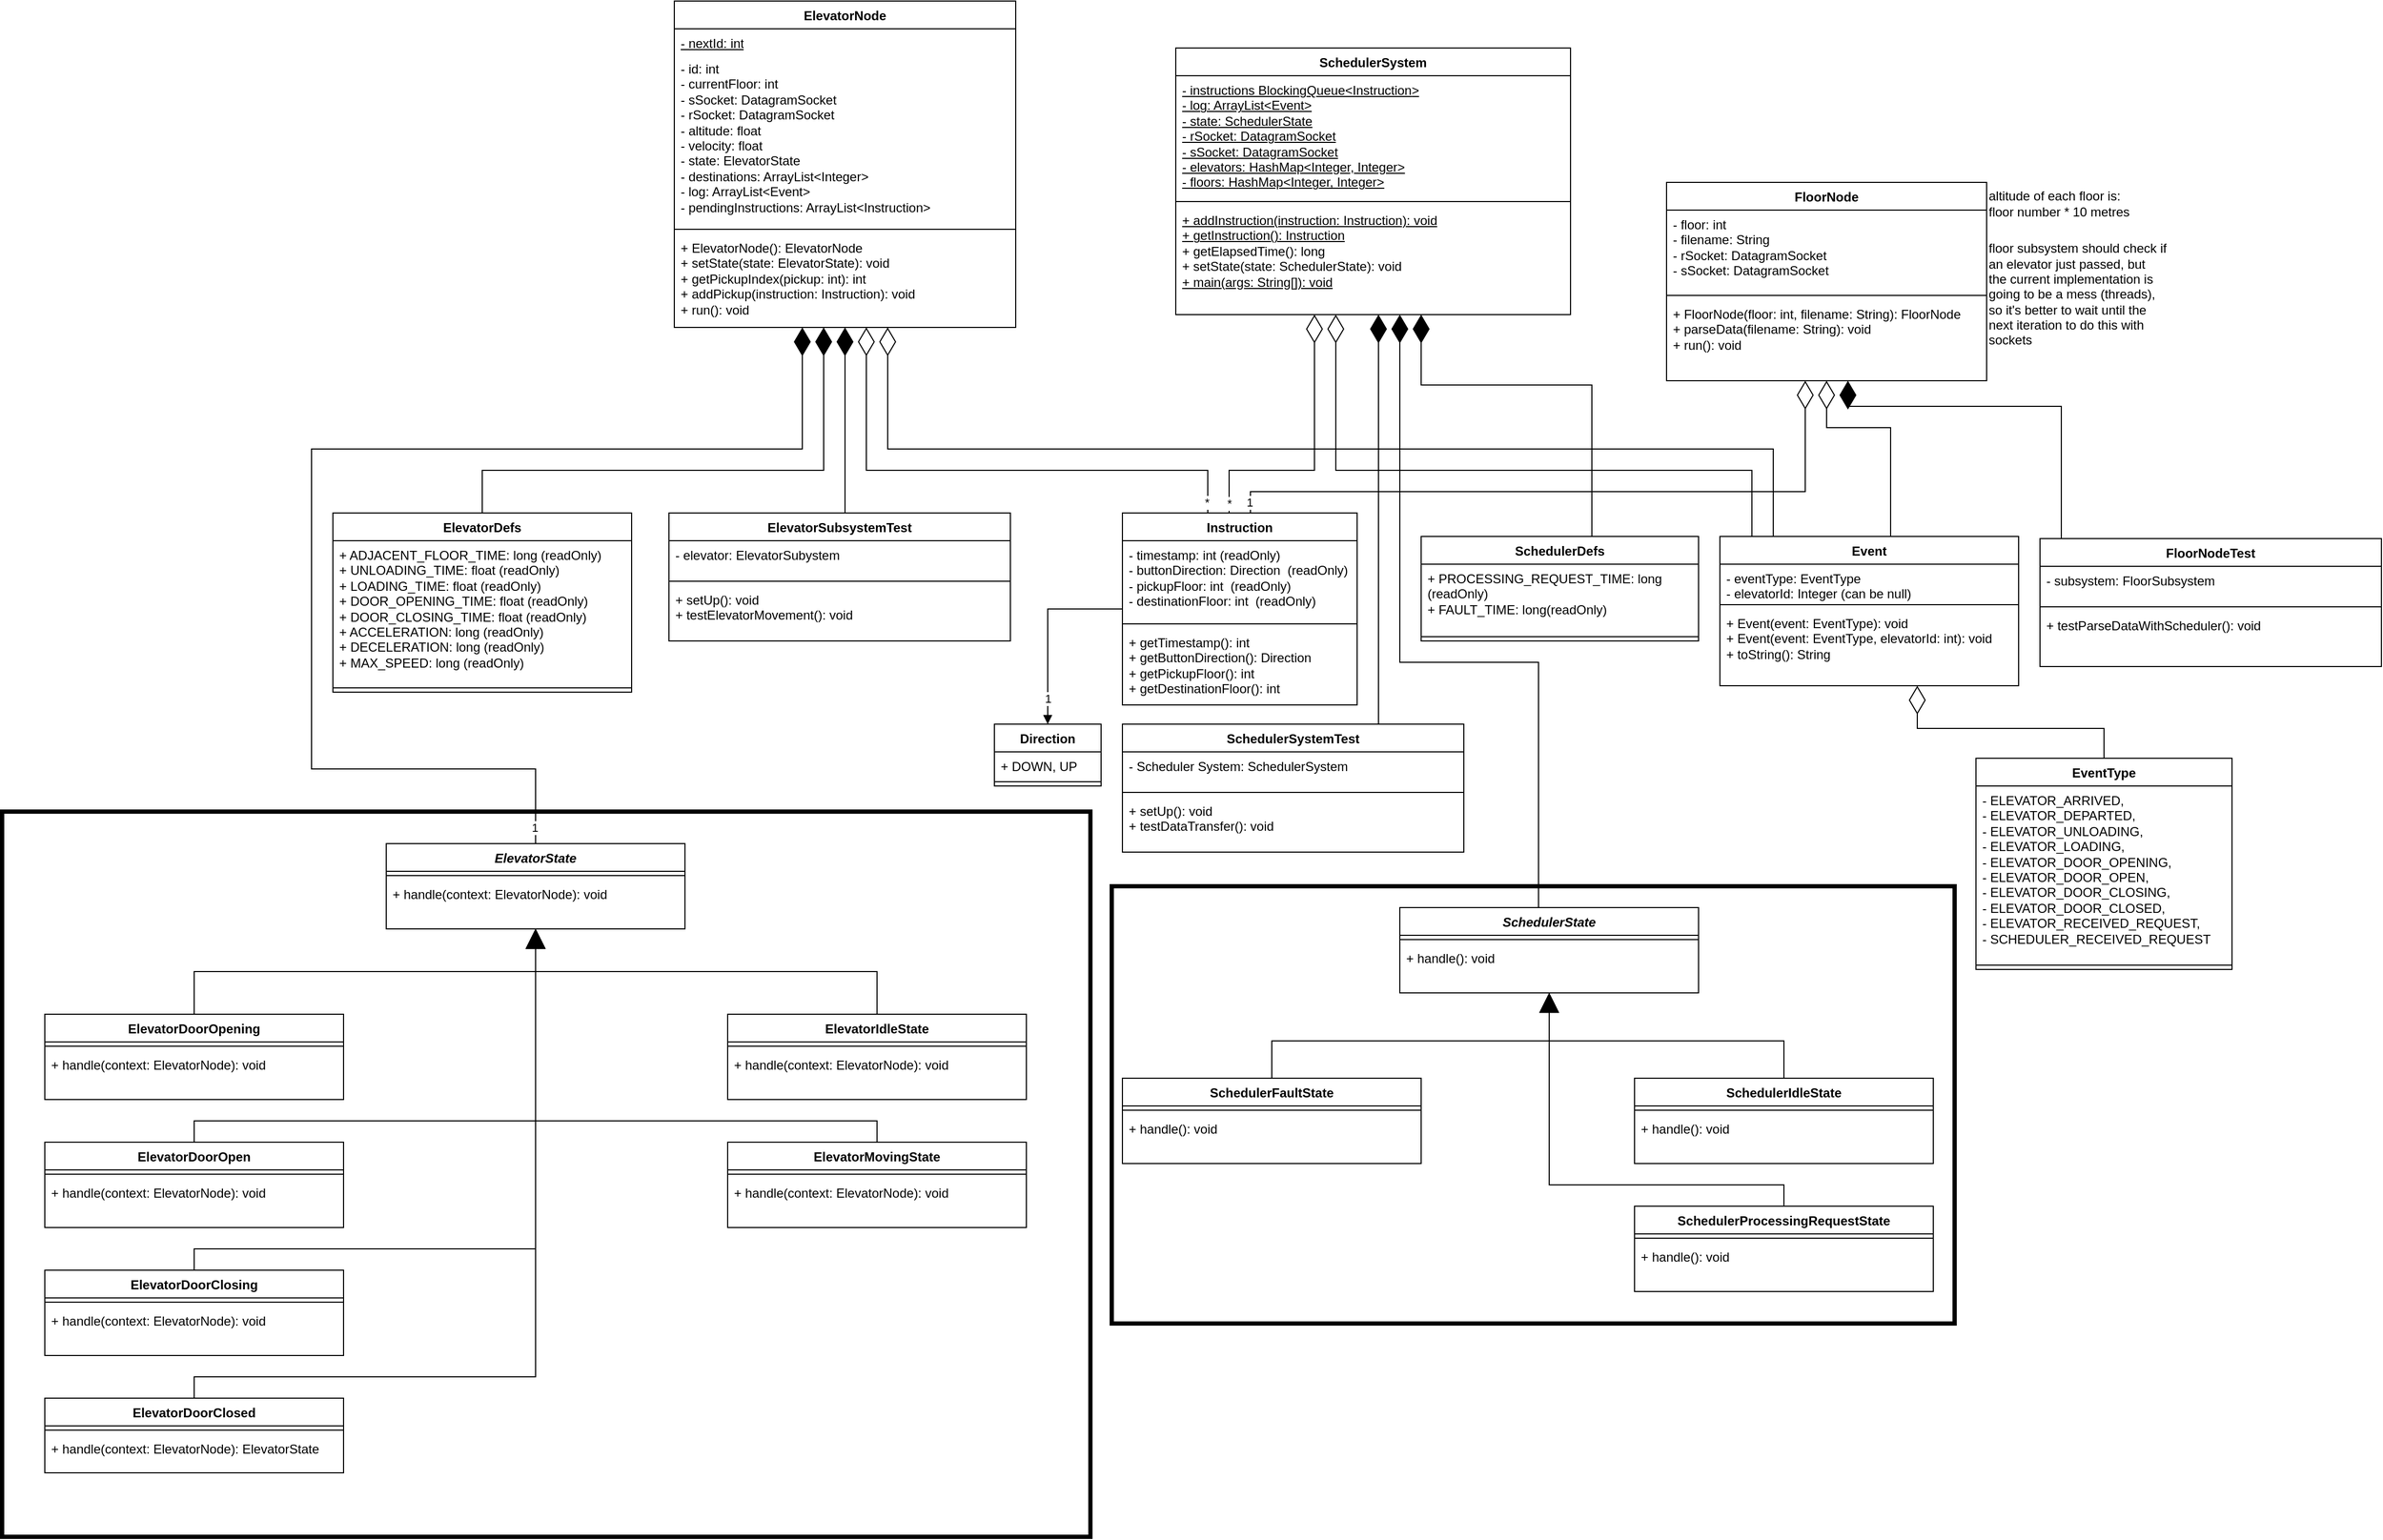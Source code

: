 <mxfile version="23.1.5" type="device">
  <diagram name="Page-1" id="W-hvJWC9LnS0oZOQdCDl">
    <mxGraphModel dx="1619" dy="878" grid="1" gridSize="10" guides="1" tooltips="1" connect="1" arrows="1" fold="1" page="0" pageScale="1" pageWidth="850" pageHeight="1100" math="0" shadow="0">
      <root>
        <mxCell id="0" />
        <mxCell id="1" parent="0" />
        <mxCell id="JZciVl0iC011m3xnHKb6-115" value="" style="rounded=0;whiteSpace=wrap;html=1;fontColor=default;fillColor=none;strokeWidth=4;" parent="1" vertex="1">
          <mxGeometry x="390" y="790" width="790" height="410" as="geometry" />
        </mxCell>
        <mxCell id="JZciVl0iC011m3xnHKb6-93" value="" style="rounded=0;whiteSpace=wrap;html=1;fontColor=default;fillColor=none;strokeWidth=4;" parent="1" vertex="1">
          <mxGeometry x="-650" y="720" width="1020" height="680" as="geometry" />
        </mxCell>
        <mxCell id="OUGzcpc-ft89BkLeORVE-1" value="ElevatorNode" style="swimlane;fontStyle=1;align=center;verticalAlign=top;childLayout=stackLayout;horizontal=1;startSize=26;horizontalStack=0;resizeParent=1;resizeParentMax=0;resizeLast=0;collapsible=1;marginBottom=0;whiteSpace=wrap;html=1;" parent="1" vertex="1">
          <mxGeometry x="-20" y="-40" width="320" height="306" as="geometry" />
        </mxCell>
        <mxCell id="JZciVl0iC011m3xnHKb6-45" value="- nextId: int" style="text;strokeColor=none;fillColor=none;align=left;verticalAlign=top;spacingLeft=4;spacingRight=4;overflow=hidden;rotatable=0;points=[[0,0.5],[1,0.5]];portConstraint=eastwest;whiteSpace=wrap;html=1;fontStyle=4" parent="OUGzcpc-ft89BkLeORVE-1" vertex="1">
          <mxGeometry y="26" width="320" height="24" as="geometry" />
        </mxCell>
        <mxCell id="OUGzcpc-ft89BkLeORVE-2" value="- id: int&lt;br&gt;- currentFloor: int&lt;br&gt;- sSocket: DatagramSocket&lt;br&gt;- rSocket: DatagramSocket&lt;br&gt;- altitude: float&lt;br&gt;- velocity: float&lt;br&gt;- state: ElevatorState&lt;br&gt;- destinations: ArrayList&amp;lt;Integer&amp;gt;&lt;br&gt;- log: ArrayList&amp;lt;Event&amp;gt;&lt;br&gt;- pendingInstructions: ArrayList&amp;lt;Instruction&amp;gt;" style="text;strokeColor=none;fillColor=none;align=left;verticalAlign=top;spacingLeft=4;spacingRight=4;overflow=hidden;rotatable=0;points=[[0,0.5],[1,0.5]];portConstraint=eastwest;whiteSpace=wrap;html=1;" parent="OUGzcpc-ft89BkLeORVE-1" vertex="1">
          <mxGeometry y="50" width="320" height="160" as="geometry" />
        </mxCell>
        <mxCell id="OUGzcpc-ft89BkLeORVE-3" value="" style="line;strokeWidth=1;fillColor=none;align=left;verticalAlign=middle;spacingTop=-1;spacingLeft=3;spacingRight=3;rotatable=0;labelPosition=right;points=[];portConstraint=eastwest;strokeColor=inherit;" parent="OUGzcpc-ft89BkLeORVE-1" vertex="1">
          <mxGeometry y="210" width="320" height="8" as="geometry" />
        </mxCell>
        <mxCell id="OUGzcpc-ft89BkLeORVE-4" value="+ ElevatorNode(): ElevatorNode&lt;br&gt;+ setState(state: ElevatorState): void&lt;br&gt;+ getPickupIndex(pickup: int): int&lt;br&gt;+ addPickup(instruction: Instruction): void&lt;br&gt;+ run(): void" style="text;strokeColor=none;fillColor=none;align=left;verticalAlign=top;spacingLeft=4;spacingRight=4;overflow=hidden;rotatable=0;points=[[0,0.5],[1,0.5]];portConstraint=eastwest;whiteSpace=wrap;html=1;" parent="OUGzcpc-ft89BkLeORVE-1" vertex="1">
          <mxGeometry y="218" width="320" height="88" as="geometry" />
        </mxCell>
        <mxCell id="OUGzcpc-ft89BkLeORVE-5" value="SchedulerSystem" style="swimlane;fontStyle=1;align=center;verticalAlign=top;childLayout=stackLayout;horizontal=1;startSize=26;horizontalStack=0;resizeParent=1;resizeParentMax=0;resizeLast=0;collapsible=1;marginBottom=0;whiteSpace=wrap;html=1;" parent="1" vertex="1">
          <mxGeometry x="450" y="4" width="370" height="250" as="geometry" />
        </mxCell>
        <mxCell id="OUGzcpc-ft89BkLeORVE-6" value="&lt;u&gt;- instructions BlockingQueue&amp;lt;Instruction&lt;/u&gt;&lt;u&gt;&amp;gt;&lt;br&gt;- log: ArrayList&amp;lt;Event&amp;gt;&lt;br&gt;- state: SchedulerState&lt;br&gt;- rSocket: DatagramSocket&lt;br&gt;- sSocket: DatagramSocket&lt;br&gt;- elevators: HashMap&amp;lt;Integer, Integer&amp;gt;&lt;br&gt;- floors: HashMap&amp;lt;Integer, Integer&amp;gt;&lt;br&gt;&lt;/u&gt;" style="text;strokeColor=none;fillColor=none;align=left;verticalAlign=top;spacingLeft=4;spacingRight=4;overflow=hidden;rotatable=0;points=[[0,0.5],[1,0.5]];portConstraint=eastwest;whiteSpace=wrap;html=1;" parent="OUGzcpc-ft89BkLeORVE-5" vertex="1">
          <mxGeometry y="26" width="370" height="114" as="geometry" />
        </mxCell>
        <mxCell id="OUGzcpc-ft89BkLeORVE-7" value="" style="line;strokeWidth=1;fillColor=none;align=left;verticalAlign=middle;spacingTop=-1;spacingLeft=3;spacingRight=3;rotatable=0;labelPosition=right;points=[];portConstraint=eastwest;strokeColor=inherit;" parent="OUGzcpc-ft89BkLeORVE-5" vertex="1">
          <mxGeometry y="140" width="370" height="8" as="geometry" />
        </mxCell>
        <mxCell id="OUGzcpc-ft89BkLeORVE-8" value="&lt;u&gt;+ addInstruction(instruction: Instruction): void&lt;/u&gt;&lt;br&gt;&lt;u&gt;+ getInstruction(): Instruction&lt;/u&gt;&lt;br&gt;+ getElapsedTime(): long&lt;br&gt;+ setState(state: SchedulerState): void&lt;br&gt;&lt;u&gt;+ main(args: String[]): void&lt;/u&gt;" style="text;strokeColor=none;fillColor=none;align=left;verticalAlign=top;spacingLeft=4;spacingRight=4;overflow=hidden;rotatable=0;points=[[0,0.5],[1,0.5]];portConstraint=eastwest;whiteSpace=wrap;html=1;" parent="OUGzcpc-ft89BkLeORVE-5" vertex="1">
          <mxGeometry y="148" width="370" height="102" as="geometry" />
        </mxCell>
        <mxCell id="OUGzcpc-ft89BkLeORVE-9" value="FloorNode" style="swimlane;fontStyle=1;align=center;verticalAlign=top;childLayout=stackLayout;horizontal=1;startSize=26;horizontalStack=0;resizeParent=1;resizeParentMax=0;resizeLast=0;collapsible=1;marginBottom=0;whiteSpace=wrap;html=1;" parent="1" vertex="1">
          <mxGeometry x="910" y="130" width="300" height="186" as="geometry" />
        </mxCell>
        <mxCell id="CccvZBvPhkPoPK1yr44a-7" value="- floor: int&lt;br&gt;- filename: String&lt;br&gt;- rSocket: DatagramSocket&lt;br&gt;- sSocket: DatagramSocket" style="text;strokeColor=none;fillColor=none;align=left;verticalAlign=top;spacingLeft=4;spacingRight=4;overflow=hidden;rotatable=0;points=[[0,0.5],[1,0.5]];portConstraint=eastwest;whiteSpace=wrap;html=1;" parent="OUGzcpc-ft89BkLeORVE-9" vertex="1">
          <mxGeometry y="26" width="300" height="76" as="geometry" />
        </mxCell>
        <mxCell id="OUGzcpc-ft89BkLeORVE-11" value="" style="line;strokeWidth=1;fillColor=none;align=left;verticalAlign=middle;spacingTop=-1;spacingLeft=3;spacingRight=3;rotatable=0;labelPosition=right;points=[];portConstraint=eastwest;strokeColor=inherit;" parent="OUGzcpc-ft89BkLeORVE-9" vertex="1">
          <mxGeometry y="102" width="300" height="8" as="geometry" />
        </mxCell>
        <mxCell id="OUGzcpc-ft89BkLeORVE-12" value="+&amp;nbsp;FloorNode(floor: int, filename: String): FloorNode&lt;br&gt;+ parseData(filename: String): void&lt;br&gt;+ run(): void" style="text;strokeColor=none;fillColor=none;align=left;verticalAlign=top;spacingLeft=4;spacingRight=4;overflow=hidden;rotatable=0;points=[[0,0.5],[1,0.5]];portConstraint=eastwest;whiteSpace=wrap;html=1;" parent="OUGzcpc-ft89BkLeORVE-9" vertex="1">
          <mxGeometry y="110" width="300" height="76" as="geometry" />
        </mxCell>
        <mxCell id="OUGzcpc-ft89BkLeORVE-13" value="SchedulerSystemTest" style="swimlane;fontStyle=1;align=center;verticalAlign=top;childLayout=stackLayout;horizontal=1;startSize=26;horizontalStack=0;resizeParent=1;resizeParentMax=0;resizeLast=0;collapsible=1;marginBottom=0;whiteSpace=wrap;html=1;" parent="1" vertex="1">
          <mxGeometry x="400" y="638" width="320" height="120" as="geometry" />
        </mxCell>
        <mxCell id="OUGzcpc-ft89BkLeORVE-14" value="- Scheduler System: SchedulerSystem" style="text;strokeColor=none;fillColor=none;align=left;verticalAlign=top;spacingLeft=4;spacingRight=4;overflow=hidden;rotatable=0;points=[[0,0.5],[1,0.5]];portConstraint=eastwest;whiteSpace=wrap;html=1;" parent="OUGzcpc-ft89BkLeORVE-13" vertex="1">
          <mxGeometry y="26" width="320" height="34" as="geometry" />
        </mxCell>
        <mxCell id="OUGzcpc-ft89BkLeORVE-15" value="" style="line;strokeWidth=1;fillColor=none;align=left;verticalAlign=middle;spacingTop=-1;spacingLeft=3;spacingRight=3;rotatable=0;labelPosition=right;points=[];portConstraint=eastwest;strokeColor=inherit;" parent="OUGzcpc-ft89BkLeORVE-13" vertex="1">
          <mxGeometry y="60" width="320" height="8" as="geometry" />
        </mxCell>
        <mxCell id="OUGzcpc-ft89BkLeORVE-16" value="+ setUp(): void&lt;br&gt;+ testDataTransfer(): void" style="text;strokeColor=none;fillColor=none;align=left;verticalAlign=top;spacingLeft=4;spacingRight=4;overflow=hidden;rotatable=0;points=[[0,0.5],[1,0.5]];portConstraint=eastwest;whiteSpace=wrap;html=1;" parent="OUGzcpc-ft89BkLeORVE-13" vertex="1">
          <mxGeometry y="68" width="320" height="52" as="geometry" />
        </mxCell>
        <mxCell id="JZciVl0iC011m3xnHKb6-92" style="edgeStyle=orthogonalEdgeStyle;rounded=0;orthogonalLoop=1;jettySize=auto;html=1;fontColor=default;endArrow=diamondThin;endFill=1;endSize=24;" parent="1" source="OUGzcpc-ft89BkLeORVE-18" target="OUGzcpc-ft89BkLeORVE-9" edge="1">
          <mxGeometry relative="1" as="geometry">
            <Array as="points">
              <mxPoint x="1280" y="340" />
              <mxPoint x="1080" y="340" />
            </Array>
          </mxGeometry>
        </mxCell>
        <mxCell id="OUGzcpc-ft89BkLeORVE-18" value="FloorNodeTest" style="swimlane;fontStyle=1;align=center;verticalAlign=top;childLayout=stackLayout;horizontal=1;startSize=26;horizontalStack=0;resizeParent=1;resizeParentMax=0;resizeLast=0;collapsible=1;marginBottom=0;whiteSpace=wrap;html=1;" parent="1" vertex="1">
          <mxGeometry x="1260" y="464" width="320" height="120" as="geometry" />
        </mxCell>
        <mxCell id="OUGzcpc-ft89BkLeORVE-19" value="- subsystem: FloorSubsystem" style="text;strokeColor=none;fillColor=none;align=left;verticalAlign=top;spacingLeft=4;spacingRight=4;overflow=hidden;rotatable=0;points=[[0,0.5],[1,0.5]];portConstraint=eastwest;whiteSpace=wrap;html=1;" parent="OUGzcpc-ft89BkLeORVE-18" vertex="1">
          <mxGeometry y="26" width="320" height="34" as="geometry" />
        </mxCell>
        <mxCell id="OUGzcpc-ft89BkLeORVE-20" value="" style="line;strokeWidth=1;fillColor=none;align=left;verticalAlign=middle;spacingTop=-1;spacingLeft=3;spacingRight=3;rotatable=0;labelPosition=right;points=[];portConstraint=eastwest;strokeColor=inherit;" parent="OUGzcpc-ft89BkLeORVE-18" vertex="1">
          <mxGeometry y="60" width="320" height="8" as="geometry" />
        </mxCell>
        <mxCell id="OUGzcpc-ft89BkLeORVE-21" value="+ testParseDataWithScheduler(): void" style="text;strokeColor=none;fillColor=none;align=left;verticalAlign=top;spacingLeft=4;spacingRight=4;overflow=hidden;rotatable=0;points=[[0,0.5],[1,0.5]];portConstraint=eastwest;whiteSpace=wrap;html=1;" parent="OUGzcpc-ft89BkLeORVE-18" vertex="1">
          <mxGeometry y="68" width="320" height="52" as="geometry" />
        </mxCell>
        <mxCell id="OUGzcpc-ft89BkLeORVE-22" value="ElevatorSubsystemTest" style="swimlane;fontStyle=1;align=center;verticalAlign=top;childLayout=stackLayout;horizontal=1;startSize=26;horizontalStack=0;resizeParent=1;resizeParentMax=0;resizeLast=0;collapsible=1;marginBottom=0;whiteSpace=wrap;html=1;" parent="1" vertex="1">
          <mxGeometry x="-25" y="440" width="320" height="120" as="geometry" />
        </mxCell>
        <mxCell id="OUGzcpc-ft89BkLeORVE-23" value="- elevator: ElevatorSubystem" style="text;strokeColor=none;fillColor=none;align=left;verticalAlign=top;spacingLeft=4;spacingRight=4;overflow=hidden;rotatable=0;points=[[0,0.5],[1,0.5]];portConstraint=eastwest;whiteSpace=wrap;html=1;" parent="OUGzcpc-ft89BkLeORVE-22" vertex="1">
          <mxGeometry y="26" width="320" height="34" as="geometry" />
        </mxCell>
        <mxCell id="OUGzcpc-ft89BkLeORVE-24" value="" style="line;strokeWidth=1;fillColor=none;align=left;verticalAlign=middle;spacingTop=-1;spacingLeft=3;spacingRight=3;rotatable=0;labelPosition=right;points=[];portConstraint=eastwest;strokeColor=inherit;" parent="OUGzcpc-ft89BkLeORVE-22" vertex="1">
          <mxGeometry y="60" width="320" height="8" as="geometry" />
        </mxCell>
        <mxCell id="OUGzcpc-ft89BkLeORVE-25" value="+ setUp(): void&lt;br&gt;+ testElevatorMovement(): void" style="text;strokeColor=none;fillColor=none;align=left;verticalAlign=top;spacingLeft=4;spacingRight=4;overflow=hidden;rotatable=0;points=[[0,0.5],[1,0.5]];portConstraint=eastwest;whiteSpace=wrap;html=1;" parent="OUGzcpc-ft89BkLeORVE-22" vertex="1">
          <mxGeometry y="68" width="320" height="52" as="geometry" />
        </mxCell>
        <mxCell id="JZciVl0iC011m3xnHKb6-95" style="edgeStyle=orthogonalEdgeStyle;rounded=0;orthogonalLoop=1;jettySize=auto;html=1;fontColor=default;endArrow=diamondThin;endFill=1;endSize=24;" parent="1" source="JZciVl0iC011m3xnHKb6-1" target="OUGzcpc-ft89BkLeORVE-1" edge="1">
          <mxGeometry relative="1" as="geometry">
            <Array as="points">
              <mxPoint x="-150" y="680" />
              <mxPoint x="-360" y="680" />
              <mxPoint x="-360" y="380" />
              <mxPoint x="100" y="380" />
            </Array>
          </mxGeometry>
        </mxCell>
        <mxCell id="JZciVl0iC011m3xnHKb6-111" value="1" style="edgeLabel;html=1;align=center;verticalAlign=middle;resizable=0;points=[];fontColor=default;" parent="JZciVl0iC011m3xnHKb6-95" vertex="1" connectable="0">
          <mxGeometry x="-0.973" y="1" relative="1" as="geometry">
            <mxPoint as="offset" />
          </mxGeometry>
        </mxCell>
        <mxCell id="JZciVl0iC011m3xnHKb6-1" value="ElevatorState" style="swimlane;fontStyle=3;align=center;verticalAlign=top;childLayout=stackLayout;horizontal=1;startSize=26;horizontalStack=0;resizeParent=1;resizeParentMax=0;resizeLast=0;collapsible=1;marginBottom=0;whiteSpace=wrap;html=1;" parent="1" vertex="1">
          <mxGeometry x="-290" y="750" width="280" height="80" as="geometry" />
        </mxCell>
        <mxCell id="JZciVl0iC011m3xnHKb6-3" value="" style="line;strokeWidth=1;fillColor=none;align=left;verticalAlign=middle;spacingTop=-1;spacingLeft=3;spacingRight=3;rotatable=0;labelPosition=right;points=[];portConstraint=eastwest;strokeColor=inherit;" parent="JZciVl0iC011m3xnHKb6-1" vertex="1">
          <mxGeometry y="26" width="280" height="8" as="geometry" />
        </mxCell>
        <mxCell id="JZciVl0iC011m3xnHKb6-4" value="+ handle(context: ElevatorNode): void" style="text;strokeColor=none;fillColor=none;align=left;verticalAlign=top;spacingLeft=4;spacingRight=4;overflow=hidden;rotatable=0;points=[[0,0.5],[1,0.5]];portConstraint=eastwest;whiteSpace=wrap;html=1;" parent="JZciVl0iC011m3xnHKb6-1" vertex="1">
          <mxGeometry y="34" width="280" height="46" as="geometry" />
        </mxCell>
        <mxCell id="JZciVl0iC011m3xnHKb6-26" style="edgeStyle=orthogonalEdgeStyle;rounded=0;orthogonalLoop=1;jettySize=auto;html=1;endArrow=block;endFill=1;endSize=16;" parent="1" source="JZciVl0iC011m3xnHKb6-5" target="JZciVl0iC011m3xnHKb6-1" edge="1">
          <mxGeometry relative="1" as="geometry">
            <Array as="points">
              <mxPoint x="170" y="870" />
              <mxPoint x="-150" y="870" />
            </Array>
          </mxGeometry>
        </mxCell>
        <mxCell id="JZciVl0iC011m3xnHKb6-5" value="&lt;span style=&quot;font-style: normal;&quot;&gt;ElevatorIdleState&lt;/span&gt;" style="swimlane;fontStyle=3;align=center;verticalAlign=top;childLayout=stackLayout;horizontal=1;startSize=26;horizontalStack=0;resizeParent=1;resizeParentMax=0;resizeLast=0;collapsible=1;marginBottom=0;whiteSpace=wrap;html=1;" parent="1" vertex="1">
          <mxGeometry x="30" y="910" width="280" height="80" as="geometry" />
        </mxCell>
        <mxCell id="JZciVl0iC011m3xnHKb6-6" value="" style="line;strokeWidth=1;fillColor=none;align=left;verticalAlign=middle;spacingTop=-1;spacingLeft=3;spacingRight=3;rotatable=0;labelPosition=right;points=[];portConstraint=eastwest;strokeColor=inherit;" parent="JZciVl0iC011m3xnHKb6-5" vertex="1">
          <mxGeometry y="26" width="280" height="8" as="geometry" />
        </mxCell>
        <mxCell id="JZciVl0iC011m3xnHKb6-7" value="+ handle(context: ElevatorNode): void" style="text;strokeColor=none;fillColor=none;align=left;verticalAlign=top;spacingLeft=4;spacingRight=4;overflow=hidden;rotatable=0;points=[[0,0.5],[1,0.5]];portConstraint=eastwest;whiteSpace=wrap;html=1;" parent="JZciVl0iC011m3xnHKb6-5" vertex="1">
          <mxGeometry y="34" width="280" height="46" as="geometry" />
        </mxCell>
        <mxCell id="JZciVl0iC011m3xnHKb6-31" style="edgeStyle=orthogonalEdgeStyle;rounded=0;orthogonalLoop=1;jettySize=auto;html=1;endArrow=block;endFill=1;endSize=16;" parent="1" source="JZciVl0iC011m3xnHKb6-8" target="JZciVl0iC011m3xnHKb6-1" edge="1">
          <mxGeometry relative="1" as="geometry">
            <Array as="points">
              <mxPoint x="170" y="1010" />
              <mxPoint x="-150" y="1010" />
            </Array>
          </mxGeometry>
        </mxCell>
        <mxCell id="JZciVl0iC011m3xnHKb6-8" value="&lt;span style=&quot;font-style: normal;&quot;&gt;ElevatorMovingState&lt;/span&gt;" style="swimlane;fontStyle=3;align=center;verticalAlign=top;childLayout=stackLayout;horizontal=1;startSize=26;horizontalStack=0;resizeParent=1;resizeParentMax=0;resizeLast=0;collapsible=1;marginBottom=0;whiteSpace=wrap;html=1;" parent="1" vertex="1">
          <mxGeometry x="30" y="1030" width="280" height="80" as="geometry" />
        </mxCell>
        <mxCell id="JZciVl0iC011m3xnHKb6-9" value="" style="line;strokeWidth=1;fillColor=none;align=left;verticalAlign=middle;spacingTop=-1;spacingLeft=3;spacingRight=3;rotatable=0;labelPosition=right;points=[];portConstraint=eastwest;strokeColor=inherit;" parent="JZciVl0iC011m3xnHKb6-8" vertex="1">
          <mxGeometry y="26" width="280" height="8" as="geometry" />
        </mxCell>
        <mxCell id="JZciVl0iC011m3xnHKb6-10" value="+ handle(context: ElevatorNode): void" style="text;strokeColor=none;fillColor=none;align=left;verticalAlign=top;spacingLeft=4;spacingRight=4;overflow=hidden;rotatable=0;points=[[0,0.5],[1,0.5]];portConstraint=eastwest;whiteSpace=wrap;html=1;" parent="JZciVl0iC011m3xnHKb6-8" vertex="1">
          <mxGeometry y="34" width="280" height="46" as="geometry" />
        </mxCell>
        <mxCell id="JZciVl0iC011m3xnHKb6-27" style="edgeStyle=orthogonalEdgeStyle;rounded=0;orthogonalLoop=1;jettySize=auto;html=1;endArrow=block;endFill=1;endSize=16;" parent="1" source="JZciVl0iC011m3xnHKb6-11" target="JZciVl0iC011m3xnHKb6-1" edge="1">
          <mxGeometry relative="1" as="geometry">
            <Array as="points">
              <mxPoint x="-470" y="870" />
              <mxPoint x="-150" y="870" />
            </Array>
          </mxGeometry>
        </mxCell>
        <mxCell id="JZciVl0iC011m3xnHKb6-11" value="&lt;span style=&quot;font-style: normal;&quot;&gt;ElevatorDoorOpening&lt;/span&gt;" style="swimlane;fontStyle=3;align=center;verticalAlign=top;childLayout=stackLayout;horizontal=1;startSize=26;horizontalStack=0;resizeParent=1;resizeParentMax=0;resizeLast=0;collapsible=1;marginBottom=0;whiteSpace=wrap;html=1;" parent="1" vertex="1">
          <mxGeometry x="-610" y="910" width="280" height="80" as="geometry" />
        </mxCell>
        <mxCell id="JZciVl0iC011m3xnHKb6-12" value="" style="line;strokeWidth=1;fillColor=none;align=left;verticalAlign=middle;spacingTop=-1;spacingLeft=3;spacingRight=3;rotatable=0;labelPosition=right;points=[];portConstraint=eastwest;strokeColor=inherit;" parent="JZciVl0iC011m3xnHKb6-11" vertex="1">
          <mxGeometry y="26" width="280" height="8" as="geometry" />
        </mxCell>
        <mxCell id="JZciVl0iC011m3xnHKb6-13" value="+ handle(context: ElevatorNode): void" style="text;strokeColor=none;fillColor=none;align=left;verticalAlign=top;spacingLeft=4;spacingRight=4;overflow=hidden;rotatable=0;points=[[0,0.5],[1,0.5]];portConstraint=eastwest;whiteSpace=wrap;html=1;" parent="JZciVl0iC011m3xnHKb6-11" vertex="1">
          <mxGeometry y="34" width="280" height="46" as="geometry" />
        </mxCell>
        <mxCell id="JZciVl0iC011m3xnHKb6-28" style="edgeStyle=orthogonalEdgeStyle;rounded=0;orthogonalLoop=1;jettySize=auto;html=1;endArrow=block;endFill=1;endSize=16;" parent="1" source="JZciVl0iC011m3xnHKb6-14" target="JZciVl0iC011m3xnHKb6-1" edge="1">
          <mxGeometry relative="1" as="geometry">
            <Array as="points">
              <mxPoint x="-470" y="1010" />
              <mxPoint x="-150" y="1010" />
            </Array>
          </mxGeometry>
        </mxCell>
        <mxCell id="JZciVl0iC011m3xnHKb6-14" value="&lt;span style=&quot;font-style: normal;&quot;&gt;ElevatorDoorOpen&lt;/span&gt;" style="swimlane;fontStyle=3;align=center;verticalAlign=top;childLayout=stackLayout;horizontal=1;startSize=26;horizontalStack=0;resizeParent=1;resizeParentMax=0;resizeLast=0;collapsible=1;marginBottom=0;whiteSpace=wrap;html=1;" parent="1" vertex="1">
          <mxGeometry x="-610" y="1030" width="280" height="80" as="geometry" />
        </mxCell>
        <mxCell id="JZciVl0iC011m3xnHKb6-15" value="" style="line;strokeWidth=1;fillColor=none;align=left;verticalAlign=middle;spacingTop=-1;spacingLeft=3;spacingRight=3;rotatable=0;labelPosition=right;points=[];portConstraint=eastwest;strokeColor=inherit;" parent="JZciVl0iC011m3xnHKb6-14" vertex="1">
          <mxGeometry y="26" width="280" height="8" as="geometry" />
        </mxCell>
        <mxCell id="JZciVl0iC011m3xnHKb6-16" value="+ handle(context: ElevatorNode): void" style="text;strokeColor=none;fillColor=none;align=left;verticalAlign=top;spacingLeft=4;spacingRight=4;overflow=hidden;rotatable=0;points=[[0,0.5],[1,0.5]];portConstraint=eastwest;whiteSpace=wrap;html=1;" parent="JZciVl0iC011m3xnHKb6-14" vertex="1">
          <mxGeometry y="34" width="280" height="46" as="geometry" />
        </mxCell>
        <mxCell id="JZciVl0iC011m3xnHKb6-30" style="edgeStyle=orthogonalEdgeStyle;rounded=0;orthogonalLoop=1;jettySize=auto;html=1;endArrow=block;endFill=1;endSize=16;" parent="1" source="JZciVl0iC011m3xnHKb6-17" target="JZciVl0iC011m3xnHKb6-1" edge="1">
          <mxGeometry relative="1" as="geometry">
            <Array as="points">
              <mxPoint x="-470" y="1130" />
              <mxPoint x="-150" y="1130" />
            </Array>
          </mxGeometry>
        </mxCell>
        <mxCell id="JZciVl0iC011m3xnHKb6-17" value="&lt;span style=&quot;font-style: normal;&quot;&gt;ElevatorDoorClosing&lt;/span&gt;" style="swimlane;fontStyle=3;align=center;verticalAlign=top;childLayout=stackLayout;horizontal=1;startSize=26;horizontalStack=0;resizeParent=1;resizeParentMax=0;resizeLast=0;collapsible=1;marginBottom=0;whiteSpace=wrap;html=1;" parent="1" vertex="1">
          <mxGeometry x="-610" y="1150" width="280" height="80" as="geometry" />
        </mxCell>
        <mxCell id="JZciVl0iC011m3xnHKb6-18" value="" style="line;strokeWidth=1;fillColor=none;align=left;verticalAlign=middle;spacingTop=-1;spacingLeft=3;spacingRight=3;rotatable=0;labelPosition=right;points=[];portConstraint=eastwest;strokeColor=inherit;" parent="JZciVl0iC011m3xnHKb6-17" vertex="1">
          <mxGeometry y="26" width="280" height="8" as="geometry" />
        </mxCell>
        <mxCell id="JZciVl0iC011m3xnHKb6-19" value="+ handle(context: ElevatorNode): void" style="text;strokeColor=none;fillColor=none;align=left;verticalAlign=top;spacingLeft=4;spacingRight=4;overflow=hidden;rotatable=0;points=[[0,0.5],[1,0.5]];portConstraint=eastwest;whiteSpace=wrap;html=1;" parent="JZciVl0iC011m3xnHKb6-17" vertex="1">
          <mxGeometry y="34" width="280" height="46" as="geometry" />
        </mxCell>
        <mxCell id="JZciVl0iC011m3xnHKb6-32" style="edgeStyle=orthogonalEdgeStyle;rounded=0;orthogonalLoop=1;jettySize=auto;html=1;endArrow=block;endFill=1;endSize=16;" parent="1" source="JZciVl0iC011m3xnHKb6-20" target="JZciVl0iC011m3xnHKb6-1" edge="1">
          <mxGeometry relative="1" as="geometry">
            <Array as="points">
              <mxPoint x="-470" y="1250" />
              <mxPoint x="-150" y="1250" />
            </Array>
          </mxGeometry>
        </mxCell>
        <mxCell id="JZciVl0iC011m3xnHKb6-20" value="&lt;span style=&quot;font-style: normal;&quot;&gt;ElevatorDoorClosed&lt;/span&gt;" style="swimlane;fontStyle=3;align=center;verticalAlign=top;childLayout=stackLayout;horizontal=1;startSize=26;horizontalStack=0;resizeParent=1;resizeParentMax=0;resizeLast=0;collapsible=1;marginBottom=0;whiteSpace=wrap;html=1;" parent="1" vertex="1">
          <mxGeometry x="-610" y="1270" width="280" height="70" as="geometry" />
        </mxCell>
        <mxCell id="JZciVl0iC011m3xnHKb6-21" value="" style="line;strokeWidth=1;fillColor=none;align=left;verticalAlign=middle;spacingTop=-1;spacingLeft=3;spacingRight=3;rotatable=0;labelPosition=right;points=[];portConstraint=eastwest;strokeColor=inherit;" parent="JZciVl0iC011m3xnHKb6-20" vertex="1">
          <mxGeometry y="26" width="280" height="8" as="geometry" />
        </mxCell>
        <mxCell id="JZciVl0iC011m3xnHKb6-22" value="+ handle(context: ElevatorNode): ElevatorState" style="text;strokeColor=none;fillColor=none;align=left;verticalAlign=top;spacingLeft=4;spacingRight=4;overflow=hidden;rotatable=0;points=[[0,0.5],[1,0.5]];portConstraint=eastwest;whiteSpace=wrap;html=1;" parent="JZciVl0iC011m3xnHKb6-20" vertex="1">
          <mxGeometry y="34" width="280" height="36" as="geometry" />
        </mxCell>
        <mxCell id="JZciVl0iC011m3xnHKb6-33" value="ElevatorDefs" style="swimlane;fontStyle=1;align=center;verticalAlign=top;childLayout=stackLayout;horizontal=1;startSize=26;horizontalStack=0;resizeParent=1;resizeParentMax=0;resizeLast=0;collapsible=1;marginBottom=0;whiteSpace=wrap;html=1;" parent="1" vertex="1">
          <mxGeometry x="-340" y="440" width="280" height="168" as="geometry" />
        </mxCell>
        <mxCell id="JZciVl0iC011m3xnHKb6-34" value="+ ADJACENT_FLOOR_TIME: long (readOnly)&lt;br&gt;+ UNLOADING_TIME: float (readOnly)&lt;br&gt;+ LOADING_TIME: float (readOnly)&lt;br&gt;+ DOOR_OPENING_TIME: float (readOnly)&lt;br&gt;+ DOOR_CLOSING_TIME: float (readOnly)&lt;br&gt;+ ACCELERATION: long (readOnly)&lt;br&gt;+ DECELERATION: long (readOnly)&lt;br&gt;+ MAX_SPEED: long (readOnly)" style="text;strokeColor=none;fillColor=none;align=left;verticalAlign=top;spacingLeft=4;spacingRight=4;overflow=hidden;rotatable=0;points=[[0,0.5],[1,0.5]];portConstraint=eastwest;whiteSpace=wrap;html=1;" parent="JZciVl0iC011m3xnHKb6-33" vertex="1">
          <mxGeometry y="26" width="280" height="134" as="geometry" />
        </mxCell>
        <mxCell id="JZciVl0iC011m3xnHKb6-35" value="" style="line;strokeWidth=1;fillColor=none;align=left;verticalAlign=middle;spacingTop=-1;spacingLeft=3;spacingRight=3;rotatable=0;labelPosition=right;points=[];portConstraint=eastwest;strokeColor=inherit;" parent="JZciVl0iC011m3xnHKb6-33" vertex="1">
          <mxGeometry y="160" width="280" height="8" as="geometry" />
        </mxCell>
        <mxCell id="JZciVl0iC011m3xnHKb6-46" style="edgeStyle=orthogonalEdgeStyle;rounded=0;orthogonalLoop=1;jettySize=auto;html=1;endArrow=diamondThin;endFill=0;endSize=24;" parent="1" source="JZciVl0iC011m3xnHKb6-41" target="JZciVl0iC011m3xnHKb6-37" edge="1">
          <mxGeometry relative="1" as="geometry">
            <mxPoint x="800" y="632" as="targetPoint" />
            <Array as="points">
              <mxPoint x="1320" y="642" />
              <mxPoint x="1145" y="642" />
            </Array>
          </mxGeometry>
        </mxCell>
        <mxCell id="JZciVl0iC011m3xnHKb6-88" style="edgeStyle=orthogonalEdgeStyle;rounded=0;orthogonalLoop=1;jettySize=auto;html=1;fontColor=none;endArrow=diamondThin;endFill=0;endSize=24;" parent="1" source="JZciVl0iC011m3xnHKb6-37" target="OUGzcpc-ft89BkLeORVE-9" edge="1">
          <mxGeometry relative="1" as="geometry">
            <Array as="points">
              <mxPoint x="1120" y="360" />
              <mxPoint x="1060" y="360" />
            </Array>
          </mxGeometry>
        </mxCell>
        <mxCell id="JZciVl0iC011m3xnHKb6-89" style="edgeStyle=orthogonalEdgeStyle;rounded=0;orthogonalLoop=1;jettySize=auto;html=1;fontColor=none;endArrow=diamondThin;endFill=0;endSize=24;" parent="1" source="JZciVl0iC011m3xnHKb6-37" target="OUGzcpc-ft89BkLeORVE-5" edge="1">
          <mxGeometry relative="1" as="geometry">
            <Array as="points">
              <mxPoint x="990" y="400" />
              <mxPoint x="600" y="400" />
            </Array>
          </mxGeometry>
        </mxCell>
        <mxCell id="JZciVl0iC011m3xnHKb6-90" style="edgeStyle=orthogonalEdgeStyle;rounded=0;orthogonalLoop=1;jettySize=auto;html=1;fontColor=default;endArrow=diamondThin;endFill=0;endSize=24;" parent="1" source="JZciVl0iC011m3xnHKb6-37" target="OUGzcpc-ft89BkLeORVE-1" edge="1">
          <mxGeometry relative="1" as="geometry">
            <Array as="points">
              <mxPoint x="1010" y="380" />
              <mxPoint x="180" y="380" />
            </Array>
          </mxGeometry>
        </mxCell>
        <mxCell id="JZciVl0iC011m3xnHKb6-37" value="Event" style="swimlane;fontStyle=1;align=center;verticalAlign=top;childLayout=stackLayout;horizontal=1;startSize=26;horizontalStack=0;resizeParent=1;resizeParentMax=0;resizeLast=0;collapsible=1;marginBottom=0;whiteSpace=wrap;html=1;" parent="1" vertex="1">
          <mxGeometry x="960" y="462" width="280" height="140" as="geometry" />
        </mxCell>
        <mxCell id="JZciVl0iC011m3xnHKb6-38" value="&lt;span&gt;- eventType: EventType&lt;br&gt;- elevatorId: Integer (can be null)&lt;br&gt;&lt;/span&gt;" style="text;strokeColor=none;fillColor=none;align=left;verticalAlign=top;spacingLeft=4;spacingRight=4;overflow=hidden;rotatable=0;points=[[0,0.5],[1,0.5]];portConstraint=eastwest;whiteSpace=wrap;html=1;fontStyle=0" parent="JZciVl0iC011m3xnHKb6-37" vertex="1">
          <mxGeometry y="26" width="280" height="34" as="geometry" />
        </mxCell>
        <mxCell id="JZciVl0iC011m3xnHKb6-39" value="" style="line;strokeWidth=1;fillColor=none;align=left;verticalAlign=middle;spacingTop=-1;spacingLeft=3;spacingRight=3;rotatable=0;labelPosition=right;points=[];portConstraint=eastwest;strokeColor=inherit;" parent="JZciVl0iC011m3xnHKb6-37" vertex="1">
          <mxGeometry y="60" width="280" height="8" as="geometry" />
        </mxCell>
        <mxCell id="JZciVl0iC011m3xnHKb6-40" value="&lt;span&gt;+ Event(event: EventType): void&lt;br&gt;+ Event(event: EventType, elevatorId: int): void&lt;br&gt;+ toString(): String&lt;br&gt;&lt;/span&gt;" style="text;strokeColor=none;fillColor=none;align=left;verticalAlign=top;spacingLeft=4;spacingRight=4;overflow=hidden;rotatable=0;points=[[0,0.5],[1,0.5]];portConstraint=eastwest;whiteSpace=wrap;html=1;fontStyle=0" parent="JZciVl0iC011m3xnHKb6-37" vertex="1">
          <mxGeometry y="68" width="280" height="72" as="geometry" />
        </mxCell>
        <mxCell id="JZciVl0iC011m3xnHKb6-41" value="EventType" style="swimlane;fontStyle=1;align=center;verticalAlign=top;childLayout=stackLayout;horizontal=1;startSize=26;horizontalStack=0;resizeParent=1;resizeParentMax=0;resizeLast=0;collapsible=1;marginBottom=0;whiteSpace=wrap;html=1;" parent="1" vertex="1">
          <mxGeometry x="1200" y="670" width="240" height="198" as="geometry" />
        </mxCell>
        <mxCell id="JZciVl0iC011m3xnHKb6-42" value="- ELEVATOR_ARRIVED,&lt;br&gt;- ELEVATOR_DEPARTED,&lt;br&gt;- ELEVATOR_UNLOADING,&lt;br&gt;- ELEVATOR_LOADING,&lt;span&gt;&lt;br&gt;- ELEVATOR_DOOR_OPENING,&lt;br&gt;- ELEVATOR_DOOR_OPEN,&lt;br&gt;- ELEVATOR_DOOR_CLOSING,&lt;br&gt;- ELEVATOR_DOOR_CLOSED,&lt;br&gt;- ELEVATOR_RECEIVED_REQUEST,&lt;br&gt;- SCHEDULER_RECEIVED_REQUEST&lt;br&gt;&lt;/span&gt;" style="text;strokeColor=none;fillColor=none;align=left;verticalAlign=top;spacingLeft=4;spacingRight=4;overflow=hidden;rotatable=0;points=[[0,0.5],[1,0.5]];portConstraint=eastwest;whiteSpace=wrap;html=1;fontStyle=0" parent="JZciVl0iC011m3xnHKb6-41" vertex="1">
          <mxGeometry y="26" width="240" height="164" as="geometry" />
        </mxCell>
        <mxCell id="JZciVl0iC011m3xnHKb6-43" value="" style="line;strokeWidth=1;fillColor=none;align=left;verticalAlign=middle;spacingTop=-1;spacingLeft=3;spacingRight=3;rotatable=0;labelPosition=right;points=[];portConstraint=eastwest;strokeColor=inherit;" parent="JZciVl0iC011m3xnHKb6-41" vertex="1">
          <mxGeometry y="190" width="240" height="8" as="geometry" />
        </mxCell>
        <mxCell id="JZciVl0iC011m3xnHKb6-55" value="" style="edgeStyle=orthogonalEdgeStyle;rounded=0;orthogonalLoop=1;jettySize=auto;html=1;endArrow=block;endFill=1;" parent="1" source="JZciVl0iC011m3xnHKb6-47" target="JZciVl0iC011m3xnHKb6-51" edge="1">
          <mxGeometry relative="1" as="geometry">
            <Array as="points">
              <mxPoint x="330" y="530" />
            </Array>
          </mxGeometry>
        </mxCell>
        <mxCell id="JZciVl0iC011m3xnHKb6-81" value="1" style="edgeLabel;html=1;align=center;verticalAlign=middle;resizable=0;points=[];fontColor=default;" parent="JZciVl0iC011m3xnHKb6-55" vertex="1" connectable="0">
          <mxGeometry x="0.215" relative="1" as="geometry">
            <mxPoint y="46" as="offset" />
          </mxGeometry>
        </mxCell>
        <mxCell id="JZciVl0iC011m3xnHKb6-76" style="edgeStyle=orthogonalEdgeStyle;rounded=0;orthogonalLoop=1;jettySize=auto;html=1;fontColor=none;endArrow=diamondThin;endFill=0;endSize=24;" parent="1" source="JZciVl0iC011m3xnHKb6-47" target="OUGzcpc-ft89BkLeORVE-5" edge="1">
          <mxGeometry relative="1" as="geometry">
            <Array as="points">
              <mxPoint x="500" y="400" />
              <mxPoint x="580" y="400" />
            </Array>
          </mxGeometry>
        </mxCell>
        <mxCell id="JZciVl0iC011m3xnHKb6-120" value="*" style="edgeLabel;html=1;align=center;verticalAlign=middle;resizable=0;points=[];fontSize=11;fontFamily=Helvetica;fontColor=default;" parent="JZciVl0iC011m3xnHKb6-76" vertex="1" connectable="0">
          <mxGeometry x="-0.9" y="-2" relative="1" as="geometry">
            <mxPoint x="-2" y="4" as="offset" />
          </mxGeometry>
        </mxCell>
        <mxCell id="JZciVl0iC011m3xnHKb6-78" style="edgeStyle=orthogonalEdgeStyle;rounded=0;orthogonalLoop=1;jettySize=auto;html=1;fontColor=none;endArrow=diamondThin;endFill=0;endSize=24;" parent="1" source="JZciVl0iC011m3xnHKb6-47" target="OUGzcpc-ft89BkLeORVE-9" edge="1">
          <mxGeometry relative="1" as="geometry">
            <Array as="points">
              <mxPoint x="520" y="420" />
              <mxPoint x="1040" y="420" />
            </Array>
          </mxGeometry>
        </mxCell>
        <mxCell id="JZciVl0iC011m3xnHKb6-122" value="1" style="edgeLabel;html=1;align=center;verticalAlign=middle;resizable=0;points=[];fontSize=11;fontFamily=Helvetica;fontColor=default;" parent="JZciVl0iC011m3xnHKb6-78" vertex="1" connectable="0">
          <mxGeometry x="-0.969" y="1" relative="1" as="geometry">
            <mxPoint as="offset" />
          </mxGeometry>
        </mxCell>
        <mxCell id="JZciVl0iC011m3xnHKb6-80" style="edgeStyle=orthogonalEdgeStyle;rounded=0;orthogonalLoop=1;jettySize=auto;html=1;fontColor=none;endArrow=diamondThin;endFill=0;endSize=24;" parent="1" source="JZciVl0iC011m3xnHKb6-47" target="OUGzcpc-ft89BkLeORVE-1" edge="1">
          <mxGeometry relative="1" as="geometry">
            <Array as="points">
              <mxPoint x="480" y="400" />
              <mxPoint x="160" y="400" />
            </Array>
          </mxGeometry>
        </mxCell>
        <mxCell id="JZciVl0iC011m3xnHKb6-121" value="*" style="edgeLabel;html=1;align=center;verticalAlign=middle;resizable=0;points=[];fontSize=11;fontFamily=Helvetica;fontColor=default;" parent="JZciVl0iC011m3xnHKb6-80" vertex="1" connectable="0">
          <mxGeometry x="-0.938" y="1" relative="1" as="geometry">
            <mxPoint y="5" as="offset" />
          </mxGeometry>
        </mxCell>
        <mxCell id="JZciVl0iC011m3xnHKb6-47" value="Instruction" style="swimlane;fontStyle=1;align=center;verticalAlign=top;childLayout=stackLayout;horizontal=1;startSize=26;horizontalStack=0;resizeParent=1;resizeParentMax=0;resizeLast=0;collapsible=1;marginBottom=0;whiteSpace=wrap;html=1;" parent="1" vertex="1">
          <mxGeometry x="400" y="440" width="220" height="180" as="geometry" />
        </mxCell>
        <mxCell id="JZciVl0iC011m3xnHKb6-48" value="- timestamp: int (readOnly)&lt;br&gt;- buttonDirection: Direction&amp;nbsp;&amp;nbsp;(readOnly)&lt;br&gt;- pickupFloor: int&amp;nbsp;&amp;nbsp;(readOnly)&lt;br&gt;- destinationFloor: int&amp;nbsp;&amp;nbsp;(readOnly)" style="text;strokeColor=none;fillColor=none;align=left;verticalAlign=top;spacingLeft=4;spacingRight=4;overflow=hidden;rotatable=0;points=[[0,0.5],[1,0.5]];portConstraint=eastwest;whiteSpace=wrap;html=1;" parent="JZciVl0iC011m3xnHKb6-47" vertex="1">
          <mxGeometry y="26" width="220" height="74" as="geometry" />
        </mxCell>
        <mxCell id="JZciVl0iC011m3xnHKb6-49" value="" style="line;strokeWidth=1;fillColor=none;align=left;verticalAlign=middle;spacingTop=-1;spacingLeft=3;spacingRight=3;rotatable=0;labelPosition=right;points=[];portConstraint=eastwest;strokeColor=inherit;" parent="JZciVl0iC011m3xnHKb6-47" vertex="1">
          <mxGeometry y="100" width="220" height="8" as="geometry" />
        </mxCell>
        <mxCell id="JZciVl0iC011m3xnHKb6-50" value="+ getTimestamp(): int&lt;br&gt;+ getButtonDirection(): Direction&lt;br&gt;+ getPickupFloor(): int&lt;br&gt;+ getDestinationFloor(): int" style="text;strokeColor=none;fillColor=none;align=left;verticalAlign=top;spacingLeft=4;spacingRight=4;overflow=hidden;rotatable=0;points=[[0,0.5],[1,0.5]];portConstraint=eastwest;whiteSpace=wrap;html=1;fontStyle=0" parent="JZciVl0iC011m3xnHKb6-47" vertex="1">
          <mxGeometry y="108" width="220" height="72" as="geometry" />
        </mxCell>
        <mxCell id="JZciVl0iC011m3xnHKb6-51" value="Direction" style="swimlane;fontStyle=1;align=center;verticalAlign=top;childLayout=stackLayout;horizontal=1;startSize=26;horizontalStack=0;resizeParent=1;resizeParentMax=0;resizeLast=0;collapsible=1;marginBottom=0;whiteSpace=wrap;html=1;" parent="1" vertex="1">
          <mxGeometry x="280" y="638" width="100" height="58" as="geometry" />
        </mxCell>
        <mxCell id="JZciVl0iC011m3xnHKb6-52" value="+ DOWN, UP" style="text;strokeColor=none;fillColor=none;align=left;verticalAlign=top;spacingLeft=4;spacingRight=4;overflow=hidden;rotatable=0;points=[[0,0.5],[1,0.5]];portConstraint=eastwest;whiteSpace=wrap;html=1;" parent="JZciVl0iC011m3xnHKb6-51" vertex="1">
          <mxGeometry y="26" width="100" height="24" as="geometry" />
        </mxCell>
        <mxCell id="JZciVl0iC011m3xnHKb6-53" value="" style="line;strokeWidth=1;fillColor=none;align=left;verticalAlign=middle;spacingTop=-1;spacingLeft=3;spacingRight=3;rotatable=0;labelPosition=right;points=[];portConstraint=eastwest;strokeColor=inherit;" parent="JZciVl0iC011m3xnHKb6-51" vertex="1">
          <mxGeometry y="50" width="100" height="8" as="geometry" />
        </mxCell>
        <mxCell id="JZciVl0iC011m3xnHKb6-59" value="altitude of each floor is:&lt;br&gt;floor number * 10 metres" style="text;html=1;align=left;verticalAlign=middle;resizable=0;points=[];autosize=1;strokeColor=none;fillColor=none;" parent="1" vertex="1">
          <mxGeometry x="1210" y="130" width="160" height="40" as="geometry" />
        </mxCell>
        <mxCell id="JZciVl0iC011m3xnHKb6-60" value="floor subsystem should check if&lt;br&gt;an elevator just passed, but&lt;br&gt;the current implementation is&lt;br&gt;going to be a mess (threads),&lt;br&gt;so it&#39;s&amp;nbsp;better to wait until the&lt;br&gt;next iteration to do this with&lt;br&gt;sockets" style="text;html=1;align=left;verticalAlign=middle;resizable=0;points=[];autosize=1;strokeColor=none;fillColor=none;" parent="1" vertex="1">
          <mxGeometry x="1210" y="180" width="190" height="110" as="geometry" />
        </mxCell>
        <mxCell id="JZciVl0iC011m3xnHKb6-84" style="edgeStyle=orthogonalEdgeStyle;rounded=0;orthogonalLoop=1;jettySize=auto;html=1;fontColor=default;endArrow=diamondThin;endFill=1;endSize=24;" parent="1" source="JZciVl0iC011m3xnHKb6-67" target="OUGzcpc-ft89BkLeORVE-5" edge="1">
          <mxGeometry relative="1" as="geometry">
            <Array as="points">
              <mxPoint x="840" y="320" />
              <mxPoint x="680" y="320" />
            </Array>
          </mxGeometry>
        </mxCell>
        <mxCell id="JZciVl0iC011m3xnHKb6-67" value="SchedulerDefs" style="swimlane;fontStyle=1;align=center;verticalAlign=top;childLayout=stackLayout;horizontal=1;startSize=26;horizontalStack=0;resizeParent=1;resizeParentMax=0;resizeLast=0;collapsible=1;marginBottom=0;whiteSpace=wrap;html=1;" parent="1" vertex="1">
          <mxGeometry x="680" y="462" width="260" height="98" as="geometry" />
        </mxCell>
        <mxCell id="JZciVl0iC011m3xnHKb6-68" value="+ PROCESSING_REQUEST_TIME: long (readOnly)&lt;br&gt;+ FAULT_TIME: long(readOnly)" style="text;strokeColor=none;fillColor=none;align=left;verticalAlign=top;spacingLeft=4;spacingRight=4;overflow=hidden;rotatable=0;points=[[0,0.5],[1,0.5]];portConstraint=eastwest;whiteSpace=wrap;html=1;" parent="JZciVl0iC011m3xnHKb6-67" vertex="1">
          <mxGeometry y="26" width="260" height="64" as="geometry" />
        </mxCell>
        <mxCell id="JZciVl0iC011m3xnHKb6-69" value="" style="line;strokeWidth=1;fillColor=none;align=left;verticalAlign=middle;spacingTop=-1;spacingLeft=3;spacingRight=3;rotatable=0;labelPosition=right;points=[];portConstraint=eastwest;strokeColor=inherit;" parent="JZciVl0iC011m3xnHKb6-67" vertex="1">
          <mxGeometry y="90" width="260" height="8" as="geometry" />
        </mxCell>
        <mxCell id="OUGzcpc-ft89BkLeORVE-17" value="" style="endArrow=diamondThin;endFill=1;endSize=24;html=1;rounded=0;edgeStyle=orthogonalEdgeStyle;" parent="1" source="OUGzcpc-ft89BkLeORVE-13" target="OUGzcpc-ft89BkLeORVE-8" edge="1">
          <mxGeometry width="160" relative="1" as="geometry">
            <mxPoint x="685" y="200" as="sourcePoint" />
            <mxPoint x="845" y="200" as="targetPoint" />
            <Array as="points">
              <mxPoint x="640" y="350" />
              <mxPoint x="640" y="350" />
            </Array>
          </mxGeometry>
        </mxCell>
        <mxCell id="OUGzcpc-ft89BkLeORVE-26" value="" style="endArrow=diamondThin;endFill=1;endSize=24;html=1;rounded=0;edgeStyle=orthogonalEdgeStyle;" parent="1" source="OUGzcpc-ft89BkLeORVE-22" target="OUGzcpc-ft89BkLeORVE-4" edge="1">
          <mxGeometry width="160" relative="1" as="geometry">
            <mxPoint x="-50" y="330" as="sourcePoint" />
            <mxPoint x="120" y="420" as="targetPoint" />
            <Array as="points">
              <mxPoint x="140" y="410" />
              <mxPoint x="140" y="410" />
            </Array>
          </mxGeometry>
        </mxCell>
        <mxCell id="JZciVl0iC011m3xnHKb6-72" style="edgeStyle=orthogonalEdgeStyle;rounded=0;orthogonalLoop=1;jettySize=auto;html=1;fontColor=default;endArrow=diamondThin;endFill=1;endSize=24;" parent="1" source="JZciVl0iC011m3xnHKb6-33" target="OUGzcpc-ft89BkLeORVE-4" edge="1">
          <mxGeometry relative="1" as="geometry">
            <Array as="points">
              <mxPoint x="-200" y="400" />
              <mxPoint x="120" y="400" />
            </Array>
          </mxGeometry>
        </mxCell>
        <mxCell id="JZciVl0iC011m3xnHKb6-116" style="edgeStyle=orthogonalEdgeStyle;shape=connector;rounded=0;orthogonalLoop=1;jettySize=auto;html=1;labelBackgroundColor=default;strokeColor=default;fontFamily=Helvetica;fontSize=11;fontColor=default;endArrow=diamondThin;endFill=1;endSize=24;" parent="1" source="JZciVl0iC011m3xnHKb6-98" target="OUGzcpc-ft89BkLeORVE-5" edge="1">
          <mxGeometry relative="1" as="geometry">
            <Array as="points">
              <mxPoint x="790" y="580" />
              <mxPoint x="660" y="580" />
            </Array>
          </mxGeometry>
        </mxCell>
        <mxCell id="JZciVl0iC011m3xnHKb6-98" value="SchedulerState" style="swimlane;fontStyle=3;align=center;verticalAlign=top;childLayout=stackLayout;horizontal=1;startSize=26;horizontalStack=0;resizeParent=1;resizeParentMax=0;resizeLast=0;collapsible=1;marginBottom=0;whiteSpace=wrap;html=1;" parent="1" vertex="1">
          <mxGeometry x="660" y="810" width="280" height="80" as="geometry" />
        </mxCell>
        <mxCell id="JZciVl0iC011m3xnHKb6-99" value="" style="line;strokeWidth=1;fillColor=none;align=left;verticalAlign=middle;spacingTop=-1;spacingLeft=3;spacingRight=3;rotatable=0;labelPosition=right;points=[];portConstraint=eastwest;strokeColor=inherit;" parent="JZciVl0iC011m3xnHKb6-98" vertex="1">
          <mxGeometry y="26" width="280" height="8" as="geometry" />
        </mxCell>
        <mxCell id="JZciVl0iC011m3xnHKb6-100" value="+ handle(): void" style="text;strokeColor=none;fillColor=none;align=left;verticalAlign=top;spacingLeft=4;spacingRight=4;overflow=hidden;rotatable=0;points=[[0,0.5],[1,0.5]];portConstraint=eastwest;whiteSpace=wrap;html=1;" parent="JZciVl0iC011m3xnHKb6-98" vertex="1">
          <mxGeometry y="34" width="280" height="46" as="geometry" />
        </mxCell>
        <mxCell id="JZciVl0iC011m3xnHKb6-113" style="edgeStyle=orthogonalEdgeStyle;shape=connector;rounded=0;orthogonalLoop=1;jettySize=auto;html=1;labelBackgroundColor=default;strokeColor=default;fontFamily=Helvetica;fontSize=11;fontColor=default;endArrow=block;endFill=1;endSize=16;" parent="1" source="JZciVl0iC011m3xnHKb6-102" target="JZciVl0iC011m3xnHKb6-98" edge="1">
          <mxGeometry relative="1" as="geometry" />
        </mxCell>
        <mxCell id="JZciVl0iC011m3xnHKb6-102" value="&lt;span style=&quot;font-style: normal;&quot;&gt;SchedulerIdleState&lt;/span&gt;" style="swimlane;fontStyle=3;align=center;verticalAlign=top;childLayout=stackLayout;horizontal=1;startSize=26;horizontalStack=0;resizeParent=1;resizeParentMax=0;resizeLast=0;collapsible=1;marginBottom=0;whiteSpace=wrap;html=1;" parent="1" vertex="1">
          <mxGeometry x="880" y="970" width="280" height="80" as="geometry" />
        </mxCell>
        <mxCell id="JZciVl0iC011m3xnHKb6-103" value="" style="line;strokeWidth=1;fillColor=none;align=left;verticalAlign=middle;spacingTop=-1;spacingLeft=3;spacingRight=3;rotatable=0;labelPosition=right;points=[];portConstraint=eastwest;strokeColor=inherit;" parent="JZciVl0iC011m3xnHKb6-102" vertex="1">
          <mxGeometry y="26" width="280" height="8" as="geometry" />
        </mxCell>
        <mxCell id="JZciVl0iC011m3xnHKb6-104" value="+ handle(): void" style="text;strokeColor=none;fillColor=none;align=left;verticalAlign=top;spacingLeft=4;spacingRight=4;overflow=hidden;rotatable=0;points=[[0,0.5],[1,0.5]];portConstraint=eastwest;whiteSpace=wrap;html=1;" parent="JZciVl0iC011m3xnHKb6-102" vertex="1">
          <mxGeometry y="34" width="280" height="46" as="geometry" />
        </mxCell>
        <mxCell id="JZciVl0iC011m3xnHKb6-112" style="edgeStyle=orthogonalEdgeStyle;rounded=0;orthogonalLoop=1;jettySize=auto;html=1;fontColor=default;endArrow=block;endFill=1;endSize=16;" parent="1" source="JZciVl0iC011m3xnHKb6-105" target="JZciVl0iC011m3xnHKb6-98" edge="1">
          <mxGeometry relative="1" as="geometry" />
        </mxCell>
        <mxCell id="JZciVl0iC011m3xnHKb6-105" value="&lt;span style=&quot;font-style: normal;&quot;&gt;SchedulerFaultState&lt;/span&gt;" style="swimlane;fontStyle=3;align=center;verticalAlign=top;childLayout=stackLayout;horizontal=1;startSize=26;horizontalStack=0;resizeParent=1;resizeParentMax=0;resizeLast=0;collapsible=1;marginBottom=0;whiteSpace=wrap;html=1;" parent="1" vertex="1">
          <mxGeometry x="400" y="970" width="280" height="80" as="geometry" />
        </mxCell>
        <mxCell id="JZciVl0iC011m3xnHKb6-106" value="" style="line;strokeWidth=1;fillColor=none;align=left;verticalAlign=middle;spacingTop=-1;spacingLeft=3;spacingRight=3;rotatable=0;labelPosition=right;points=[];portConstraint=eastwest;strokeColor=inherit;" parent="JZciVl0iC011m3xnHKb6-105" vertex="1">
          <mxGeometry y="26" width="280" height="8" as="geometry" />
        </mxCell>
        <mxCell id="JZciVl0iC011m3xnHKb6-107" value="+ handle(): void" style="text;strokeColor=none;fillColor=none;align=left;verticalAlign=top;spacingLeft=4;spacingRight=4;overflow=hidden;rotatable=0;points=[[0,0.5],[1,0.5]];portConstraint=eastwest;whiteSpace=wrap;html=1;" parent="JZciVl0iC011m3xnHKb6-105" vertex="1">
          <mxGeometry y="34" width="280" height="46" as="geometry" />
        </mxCell>
        <mxCell id="JZciVl0iC011m3xnHKb6-114" style="edgeStyle=orthogonalEdgeStyle;shape=connector;rounded=0;orthogonalLoop=1;jettySize=auto;html=1;labelBackgroundColor=default;strokeColor=default;fontFamily=Helvetica;fontSize=11;fontColor=default;endArrow=block;endFill=1;endSize=16;" parent="1" source="JZciVl0iC011m3xnHKb6-108" target="JZciVl0iC011m3xnHKb6-98" edge="1">
          <mxGeometry relative="1" as="geometry">
            <Array as="points">
              <mxPoint x="1020" y="1070" />
              <mxPoint x="800" y="1070" />
            </Array>
          </mxGeometry>
        </mxCell>
        <mxCell id="JZciVl0iC011m3xnHKb6-108" value="&lt;span style=&quot;font-style: normal;&quot;&gt;SchedulerProcessingRequestState&lt;/span&gt;" style="swimlane;fontStyle=3;align=center;verticalAlign=top;childLayout=stackLayout;horizontal=1;startSize=26;horizontalStack=0;resizeParent=1;resizeParentMax=0;resizeLast=0;collapsible=1;marginBottom=0;whiteSpace=wrap;html=1;" parent="1" vertex="1">
          <mxGeometry x="880" y="1090" width="280" height="80" as="geometry" />
        </mxCell>
        <mxCell id="JZciVl0iC011m3xnHKb6-109" value="" style="line;strokeWidth=1;fillColor=none;align=left;verticalAlign=middle;spacingTop=-1;spacingLeft=3;spacingRight=3;rotatable=0;labelPosition=right;points=[];portConstraint=eastwest;strokeColor=inherit;" parent="JZciVl0iC011m3xnHKb6-108" vertex="1">
          <mxGeometry y="26" width="280" height="8" as="geometry" />
        </mxCell>
        <mxCell id="JZciVl0iC011m3xnHKb6-110" value="+ handle(): void" style="text;strokeColor=none;fillColor=none;align=left;verticalAlign=top;spacingLeft=4;spacingRight=4;overflow=hidden;rotatable=0;points=[[0,0.5],[1,0.5]];portConstraint=eastwest;whiteSpace=wrap;html=1;" parent="JZciVl0iC011m3xnHKb6-108" vertex="1">
          <mxGeometry y="34" width="280" height="46" as="geometry" />
        </mxCell>
      </root>
    </mxGraphModel>
  </diagram>
</mxfile>
